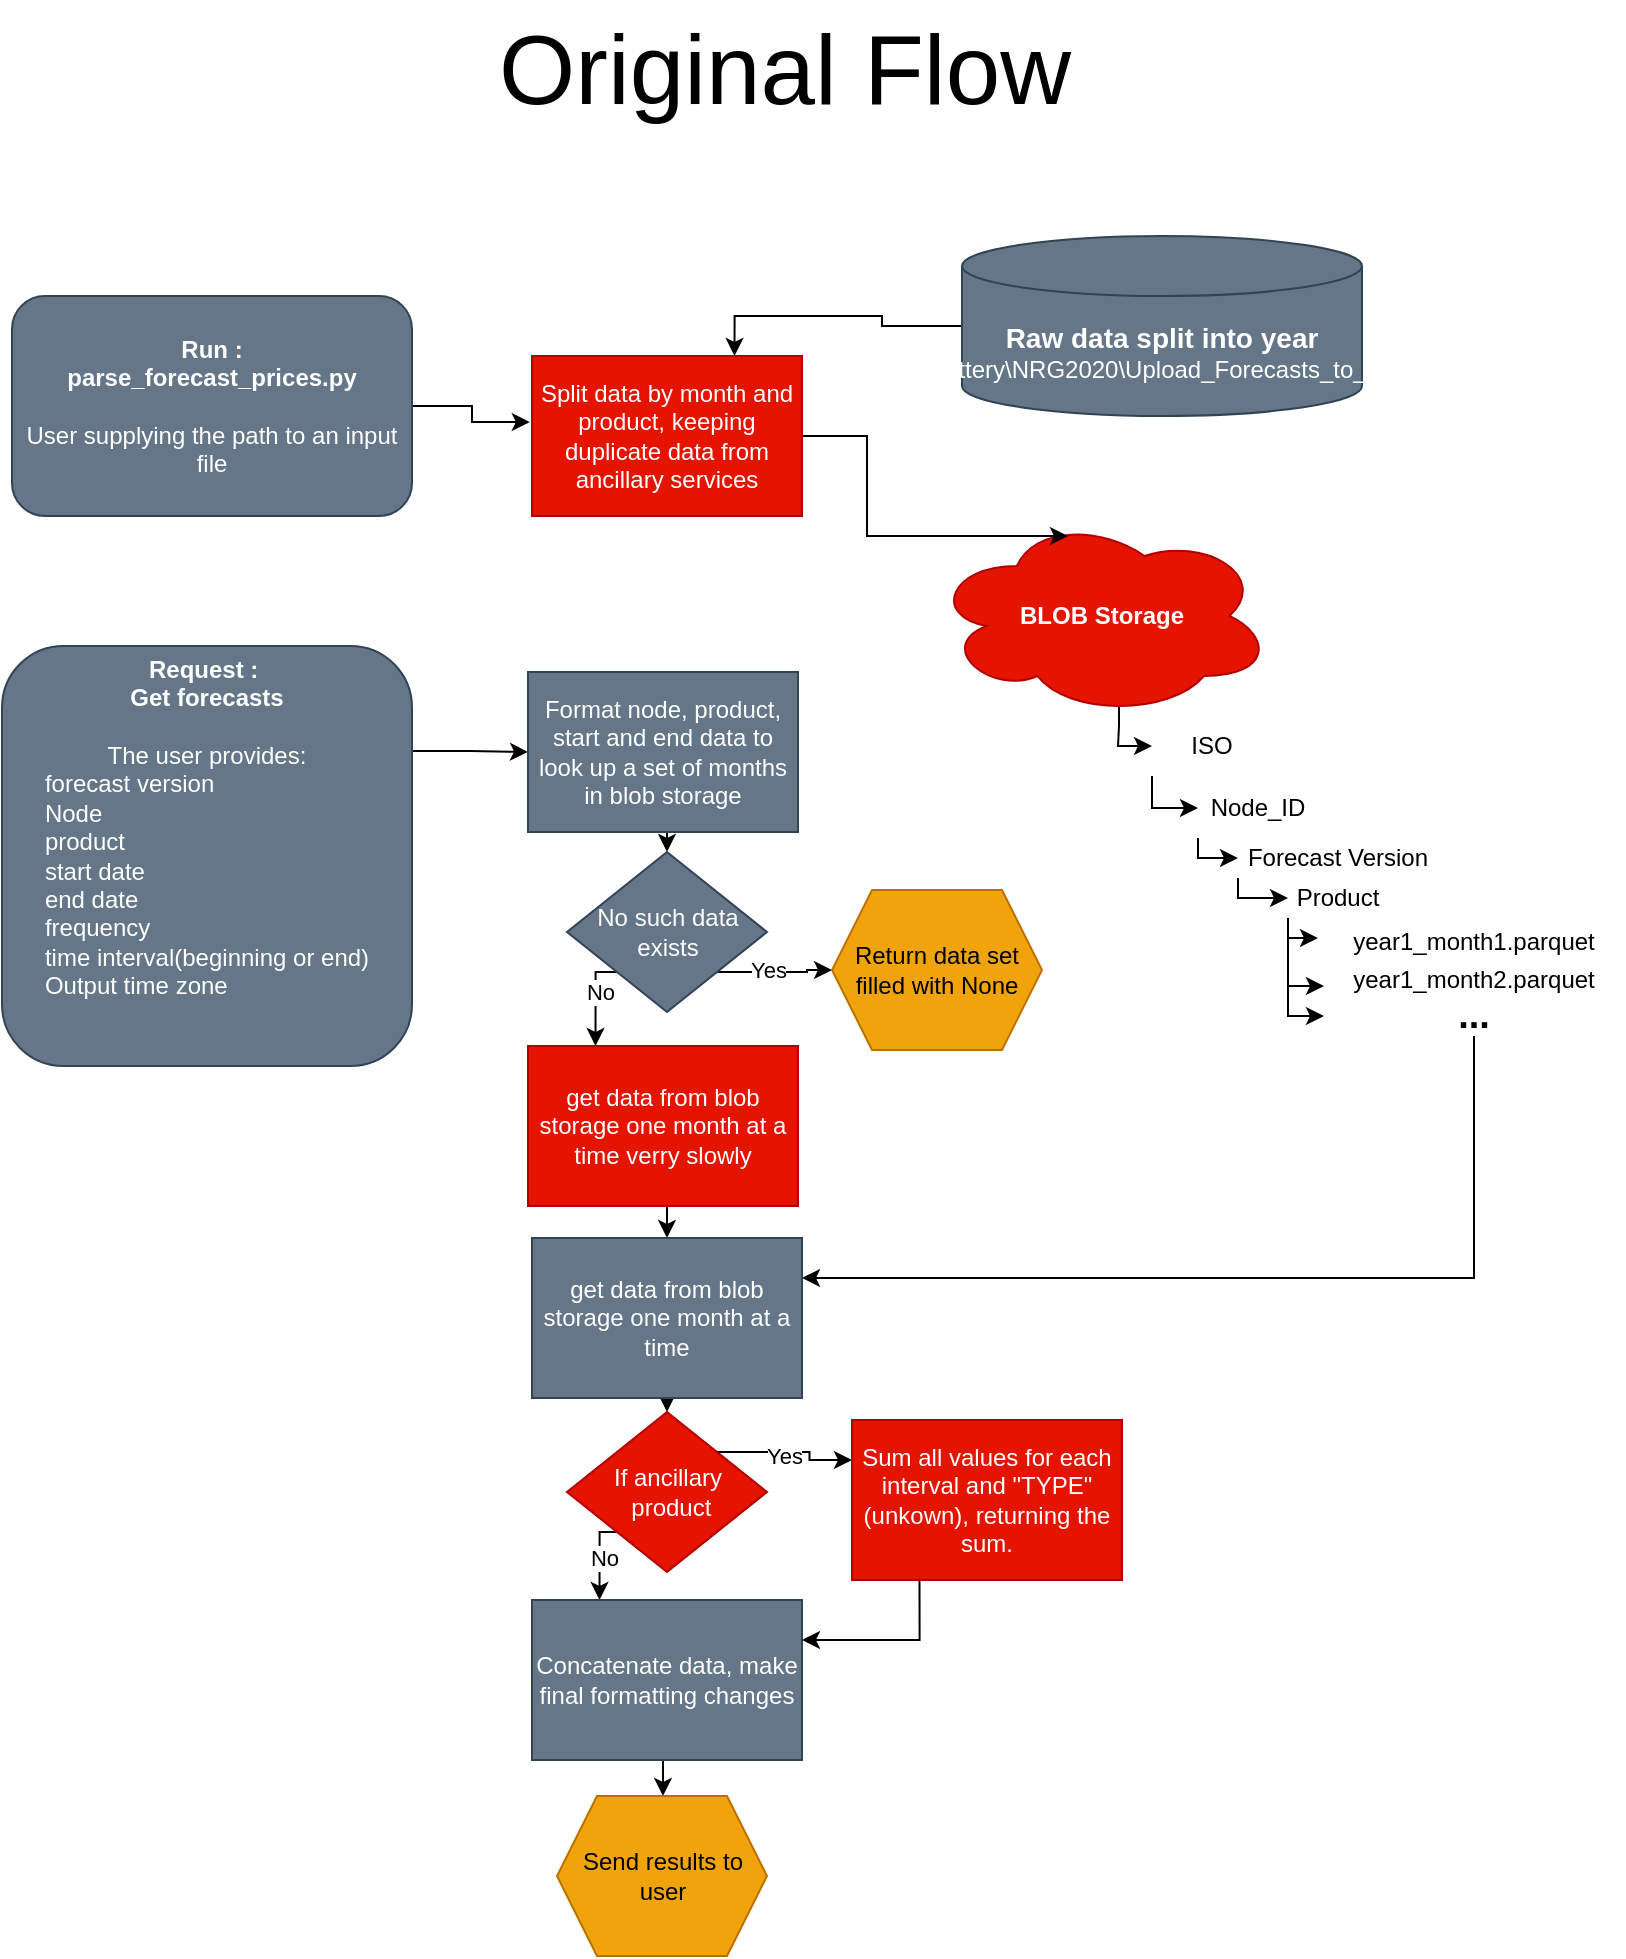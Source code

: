 <mxfile version="21.6.5" type="github" pages="2">
  <diagram name="Page-1" id="mSkrQCTb6mMFP0I92MH9">
    <mxGraphModel dx="2879" dy="1883" grid="1" gridSize="10" guides="1" tooltips="1" connect="1" arrows="1" fold="1" page="1" pageScale="1" pageWidth="850" pageHeight="1100" math="0" shadow="0">
      <root>
        <mxCell id="0" />
        <mxCell id="1" parent="0" />
        <mxCell id="eKIgT5VZvzi4z8RfS0Di-3" style="edgeStyle=orthogonalEdgeStyle;rounded=0;orthogonalLoop=1;jettySize=auto;html=1;exitX=0;exitY=0.5;exitDx=0;exitDy=0;exitPerimeter=0;entryX=0.75;entryY=0;entryDx=0;entryDy=0;" parent="1" source="k18f-LrCEGzRWncHFNrR-2" target="eKIgT5VZvzi4z8RfS0Di-1" edge="1">
          <mxGeometry relative="1" as="geometry" />
        </mxCell>
        <mxCell id="k18f-LrCEGzRWncHFNrR-2" value="&lt;font style=&quot;font-size: 14px;&quot;&gt;&lt;b&gt;Raw data split into year&lt;/b&gt;&lt;/font&gt;&lt;br&gt;\\ds01\Battery\NRG2020\Upload_Forecasts_to_Traverse" style="shape=cylinder3;whiteSpace=wrap;html=1;boundedLbl=1;backgroundOutline=1;size=15;fillColor=#647687;fontColor=#ffffff;strokeColor=#314354;" parent="1" vertex="1">
          <mxGeometry x="506" y="156" width="200" height="90" as="geometry" />
        </mxCell>
        <mxCell id="k18f-LrCEGzRWncHFNrR-7" style="edgeStyle=orthogonalEdgeStyle;rounded=0;orthogonalLoop=1;jettySize=auto;html=1;exitX=0.55;exitY=0.95;exitDx=0;exitDy=0;exitPerimeter=0;entryX=0;entryY=0.5;entryDx=0;entryDy=0;strokeColor=#000000;" parent="1" source="k18f-LrCEGzRWncHFNrR-5" target="l8RiBIYkM5xulZZ1r0uO-1" edge="1">
          <mxGeometry relative="1" as="geometry">
            <Array as="points">
              <mxPoint x="584" y="401" />
              <mxPoint x="584" y="401" />
              <mxPoint x="584" y="411" />
            </Array>
          </mxGeometry>
        </mxCell>
        <mxCell id="k18f-LrCEGzRWncHFNrR-5" value="&lt;b&gt;BLOB Storage&lt;/b&gt;" style="ellipse;shape=cloud;whiteSpace=wrap;html=1;fillColor=#e51400;fontColor=#ffffff;strokeColor=#B20000;" parent="1" vertex="1">
          <mxGeometry x="491" y="296" width="170" height="100" as="geometry" />
        </mxCell>
        <mxCell id="k18f-LrCEGzRWncHFNrR-12" style="edgeStyle=orthogonalEdgeStyle;rounded=0;orthogonalLoop=1;jettySize=auto;html=1;exitX=0;exitY=1;exitDx=0;exitDy=0;entryX=0;entryY=0.5;entryDx=0;entryDy=0;strokeColor=#000000;" parent="1" source="k18f-LrCEGzRWncHFNrR-6" target="k18f-LrCEGzRWncHFNrR-8" edge="1">
          <mxGeometry relative="1" as="geometry">
            <Array as="points">
              <mxPoint x="624" y="467" />
            </Array>
          </mxGeometry>
        </mxCell>
        <mxCell id="k18f-LrCEGzRWncHFNrR-6" value="Node_ID" style="text;html=1;strokeColor=none;fillColor=none;align=center;verticalAlign=middle;whiteSpace=wrap;rounded=0;" parent="1" vertex="1">
          <mxGeometry x="624" y="427" width="60" height="30" as="geometry" />
        </mxCell>
        <mxCell id="k18f-LrCEGzRWncHFNrR-14" style="edgeStyle=orthogonalEdgeStyle;rounded=0;orthogonalLoop=1;jettySize=auto;html=1;exitX=0;exitY=1;exitDx=0;exitDy=0;entryX=0;entryY=0.5;entryDx=0;entryDy=0;strokeColor=#000000;" parent="1" source="k18f-LrCEGzRWncHFNrR-8" target="k18f-LrCEGzRWncHFNrR-9" edge="1">
          <mxGeometry relative="1" as="geometry">
            <Array as="points">
              <mxPoint x="644" y="487" />
            </Array>
          </mxGeometry>
        </mxCell>
        <mxCell id="k18f-LrCEGzRWncHFNrR-8" value="Forecast Version" style="text;html=1;strokeColor=none;fillColor=none;align=center;verticalAlign=middle;whiteSpace=wrap;rounded=0;" parent="1" vertex="1">
          <mxGeometry x="644" y="457" width="100" height="20" as="geometry" />
        </mxCell>
        <mxCell id="k18f-LrCEGzRWncHFNrR-15" style="edgeStyle=orthogonalEdgeStyle;rounded=0;orthogonalLoop=1;jettySize=auto;html=1;exitX=0;exitY=1;exitDx=0;exitDy=0;strokeColor=#000000;" parent="1" source="k18f-LrCEGzRWncHFNrR-9" edge="1">
          <mxGeometry relative="1" as="geometry">
            <mxPoint x="684" y="507" as="targetPoint" />
            <Array as="points">
              <mxPoint x="669" y="507" />
            </Array>
          </mxGeometry>
        </mxCell>
        <mxCell id="k18f-LrCEGzRWncHFNrR-9" value="Product" style="text;html=1;strokeColor=none;fillColor=none;align=center;verticalAlign=middle;whiteSpace=wrap;rounded=0;" parent="1" vertex="1">
          <mxGeometry x="669" y="477" width="50" height="20" as="geometry" />
        </mxCell>
        <mxCell id="k18f-LrCEGzRWncHFNrR-10" value="year1_month2.parquet" style="text;html=1;strokeColor=none;fillColor=none;align=center;verticalAlign=middle;whiteSpace=wrap;rounded=0;" parent="1" vertex="1">
          <mxGeometry x="687" y="518" width="150" height="20" as="geometry" />
        </mxCell>
        <mxCell id="eKIgT5VZvzi4z8RfS0Di-5" style="edgeStyle=orthogonalEdgeStyle;rounded=0;orthogonalLoop=1;jettySize=auto;html=1;exitX=0;exitY=0.5;exitDx=0;exitDy=0;entryX=-0.008;entryY=0.413;entryDx=0;entryDy=0;entryPerimeter=0;" parent="1" source="k18f-LrCEGzRWncHFNrR-16" target="eKIgT5VZvzi4z8RfS0Di-1" edge="1">
          <mxGeometry relative="1" as="geometry" />
        </mxCell>
        <mxCell id="k18f-LrCEGzRWncHFNrR-16" value="&lt;div&gt;&lt;b&gt;Run :&lt;/b&gt;&lt;/div&gt;&lt;div&gt;&lt;b&gt;parse_forecast_prices.py&lt;/b&gt;&lt;/div&gt;&lt;div&gt;&lt;b&gt;&lt;br&gt;&lt;/b&gt;&lt;/div&gt;&lt;div&gt;User supplying the path to an input file&lt;/div&gt;" style="rounded=1;whiteSpace=wrap;html=1;direction=west;fontStyle=0;fillColor=#647687;fontColor=#ffffff;strokeColor=#314354;" parent="1" vertex="1">
          <mxGeometry x="31" y="186" width="200" height="110" as="geometry" />
        </mxCell>
        <mxCell id="k18f-LrCEGzRWncHFNrR-57" style="edgeStyle=orthogonalEdgeStyle;rounded=0;orthogonalLoop=1;jettySize=auto;html=1;exitX=1;exitY=0;exitDx=0;exitDy=0;entryX=0;entryY=0.25;entryDx=0;entryDy=0;" parent="1" source="k18f-LrCEGzRWncHFNrR-18" target="k18f-LrCEGzRWncHFNrR-39" edge="1">
          <mxGeometry relative="1" as="geometry" />
        </mxCell>
        <mxCell id="k18f-LrCEGzRWncHFNrR-58" value="Yes" style="edgeLabel;html=1;align=center;verticalAlign=middle;resizable=0;points=[];" parent="k18f-LrCEGzRWncHFNrR-57" vertex="1" connectable="0">
          <mxGeometry x="-0.632" y="2" relative="1" as="geometry">
            <mxPoint x="20" y="4" as="offset" />
          </mxGeometry>
        </mxCell>
        <mxCell id="k18f-LrCEGzRWncHFNrR-60" style="edgeStyle=orthogonalEdgeStyle;rounded=0;orthogonalLoop=1;jettySize=auto;html=1;exitX=0;exitY=1;exitDx=0;exitDy=0;entryX=0.25;entryY=0;entryDx=0;entryDy=0;" parent="1" source="k18f-LrCEGzRWncHFNrR-18" target="k18f-LrCEGzRWncHFNrR-36" edge="1">
          <mxGeometry relative="1" as="geometry" />
        </mxCell>
        <mxCell id="k18f-LrCEGzRWncHFNrR-61" value="No" style="edgeLabel;html=1;align=center;verticalAlign=middle;resizable=0;points=[];" parent="k18f-LrCEGzRWncHFNrR-60" vertex="1" connectable="0">
          <mxGeometry x="0.007" y="2" relative="1" as="geometry">
            <mxPoint as="offset" />
          </mxGeometry>
        </mxCell>
        <mxCell id="k18f-LrCEGzRWncHFNrR-18" value="&lt;div&gt;If ancillary&lt;/div&gt;&lt;div&gt;&amp;nbsp;product&lt;/div&gt;" style="rhombus;whiteSpace=wrap;html=1;fillColor=#e51400;fontColor=#ffffff;strokeColor=#B20000;" parent="1" vertex="1">
          <mxGeometry x="308.5" y="744" width="100" height="80" as="geometry" />
        </mxCell>
        <mxCell id="3vcsNQ-Gj1Tb2YR9CaYm-3" style="edgeStyle=orthogonalEdgeStyle;rounded=0;orthogonalLoop=1;jettySize=auto;html=1;exitX=1;exitY=0.25;exitDx=0;exitDy=0;entryX=0;entryY=0.5;entryDx=0;entryDy=0;" parent="1" source="k18f-LrCEGzRWncHFNrR-27" target="k18f-LrCEGzRWncHFNrR-28" edge="1">
          <mxGeometry relative="1" as="geometry" />
        </mxCell>
        <mxCell id="k18f-LrCEGzRWncHFNrR-27" value="&lt;div&gt;&lt;b&gt;Request :&amp;nbsp;&lt;/b&gt;&lt;/div&gt;&lt;div&gt;&lt;b&gt;Get forecasts&lt;br&gt;&lt;/b&gt;&lt;/div&gt;&lt;div&gt;&lt;b&gt;&lt;br&gt;&lt;/b&gt;&lt;/div&gt;&lt;div align=&quot;center&quot;&gt;The user provides:&lt;/div&gt;&lt;div align=&quot;left&quot;&gt;forecast version&lt;/div&gt;&lt;div align=&quot;left&quot;&gt;Node&lt;/div&gt;&lt;div align=&quot;left&quot;&gt;product&lt;/div&gt;&lt;div align=&quot;left&quot;&gt;start date&lt;/div&gt;&lt;div align=&quot;left&quot;&gt;end date&lt;/div&gt;&lt;div align=&quot;left&quot;&gt;frequency&lt;br&gt;&lt;/div&gt;&lt;div align=&quot;left&quot;&gt;time interval(beginning or end)&lt;/div&gt;&lt;div align=&quot;left&quot;&gt;Output time zone&lt;br&gt;&lt;/div&gt;&lt;div&gt;&lt;br&gt;&lt;br&gt;&lt;/div&gt;" style="rounded=1;whiteSpace=wrap;html=1;fillColor=#647687;fontColor=#ffffff;strokeColor=#314354;" parent="1" vertex="1">
          <mxGeometry x="26" y="361" width="205" height="210" as="geometry" />
        </mxCell>
        <mxCell id="k18f-LrCEGzRWncHFNrR-49" style="edgeStyle=orthogonalEdgeStyle;rounded=0;orthogonalLoop=1;jettySize=auto;html=1;exitX=0.5;exitY=1;exitDx=0;exitDy=0;entryX=0.5;entryY=0;entryDx=0;entryDy=0;" parent="1" source="k18f-LrCEGzRWncHFNrR-28" target="k18f-LrCEGzRWncHFNrR-37" edge="1">
          <mxGeometry relative="1" as="geometry" />
        </mxCell>
        <mxCell id="k18f-LrCEGzRWncHFNrR-28" value="&lt;div&gt;Format node, product, start and end data to look up a set of months in blob storage&lt;/div&gt;" style="rounded=0;whiteSpace=wrap;html=1;fillColor=#647687;fontColor=#ffffff;strokeColor=#314354;" parent="1" vertex="1">
          <mxGeometry x="289" y="374" width="135" height="80" as="geometry" />
        </mxCell>
        <mxCell id="k18f-LrCEGzRWncHFNrR-29" value="year1_month1.parquet" style="text;html=1;strokeColor=none;fillColor=none;align=center;verticalAlign=middle;whiteSpace=wrap;rounded=0;" parent="1" vertex="1">
          <mxGeometry x="687" y="499" width="150" height="20" as="geometry" />
        </mxCell>
        <mxCell id="3vcsNQ-Gj1Tb2YR9CaYm-2" style="edgeStyle=orthogonalEdgeStyle;rounded=0;orthogonalLoop=1;jettySize=auto;html=1;exitX=0.5;exitY=1;exitDx=0;exitDy=0;entryX=1;entryY=0.25;entryDx=0;entryDy=0;" parent="1" source="k18f-LrCEGzRWncHFNrR-30" target="k18f-LrCEGzRWncHFNrR-34" edge="1">
          <mxGeometry relative="1" as="geometry" />
        </mxCell>
        <mxCell id="k18f-LrCEGzRWncHFNrR-30" value="&lt;p style=&quot;line-height: 140%; font-size: 13px;&quot;&gt;&lt;font size=&quot;1&quot;&gt;&lt;b style=&quot;font-size: 19px;&quot;&gt;...&lt;/b&gt;&lt;/font&gt;&lt;/p&gt;" style="text;html=1;strokeColor=none;fillColor=none;align=center;verticalAlign=middle;whiteSpace=wrap;rounded=0;" parent="1" vertex="1">
          <mxGeometry x="687" y="538" width="150" height="18" as="geometry" />
        </mxCell>
        <mxCell id="k18f-LrCEGzRWncHFNrR-31" style="edgeStyle=orthogonalEdgeStyle;rounded=0;orthogonalLoop=1;jettySize=auto;html=1;exitX=0;exitY=1;exitDx=0;exitDy=0;strokeColor=#000000;" parent="1" target="k18f-LrCEGzRWncHFNrR-10" edge="1">
          <mxGeometry relative="1" as="geometry">
            <mxPoint x="687" y="535" as="targetPoint" />
            <mxPoint x="669" y="497" as="sourcePoint" />
            <Array as="points">
              <mxPoint x="669" y="531" />
            </Array>
          </mxGeometry>
        </mxCell>
        <mxCell id="k18f-LrCEGzRWncHFNrR-52" style="edgeStyle=orthogonalEdgeStyle;rounded=0;orthogonalLoop=1;jettySize=auto;html=1;exitX=0.5;exitY=1;exitDx=0;exitDy=0;entryX=0.5;entryY=0;entryDx=0;entryDy=0;" parent="1" source="k18f-LrCEGzRWncHFNrR-33" target="k18f-LrCEGzRWncHFNrR-34" edge="1">
          <mxGeometry relative="1" as="geometry" />
        </mxCell>
        <mxCell id="k18f-LrCEGzRWncHFNrR-33" value="get data from blob storage one month at a time verry slowly" style="rounded=0;whiteSpace=wrap;html=1;fillColor=#e51400;strokeColor=#B20000;fontColor=#ffffff;" parent="1" vertex="1">
          <mxGeometry x="289" y="561" width="135" height="80" as="geometry" />
        </mxCell>
        <mxCell id="k18f-LrCEGzRWncHFNrR-53" style="edgeStyle=orthogonalEdgeStyle;rounded=0;orthogonalLoop=1;jettySize=auto;html=1;exitX=0.5;exitY=1;exitDx=0;exitDy=0;entryX=0.5;entryY=0;entryDx=0;entryDy=0;" parent="1" source="k18f-LrCEGzRWncHFNrR-34" target="k18f-LrCEGzRWncHFNrR-18" edge="1">
          <mxGeometry relative="1" as="geometry" />
        </mxCell>
        <mxCell id="k18f-LrCEGzRWncHFNrR-34" value="get data from blob storage one month at a time" style="rounded=0;whiteSpace=wrap;html=1;fillColor=#647687;fontColor=#ffffff;strokeColor=#314354;" parent="1" vertex="1">
          <mxGeometry x="291" y="657" width="135" height="80" as="geometry" />
        </mxCell>
        <mxCell id="k18f-LrCEGzRWncHFNrR-54" style="edgeStyle=orthogonalEdgeStyle;rounded=0;orthogonalLoop=1;jettySize=auto;html=1;exitX=0.5;exitY=1;exitDx=0;exitDy=0;entryX=0.5;entryY=0;entryDx=0;entryDy=0;" parent="1" source="k18f-LrCEGzRWncHFNrR-36" edge="1">
          <mxGeometry relative="1" as="geometry">
            <mxPoint x="356.5" y="936" as="targetPoint" />
          </mxGeometry>
        </mxCell>
        <mxCell id="k18f-LrCEGzRWncHFNrR-36" value="Concatenate data, make final formatting changes " style="rounded=0;whiteSpace=wrap;html=1;fillColor=#647687;fontColor=#ffffff;strokeColor=#314354;" parent="1" vertex="1">
          <mxGeometry x="291" y="838" width="135" height="80" as="geometry" />
        </mxCell>
        <mxCell id="k18f-LrCEGzRWncHFNrR-62" style="edgeStyle=orthogonalEdgeStyle;rounded=0;orthogonalLoop=1;jettySize=auto;html=1;exitX=0;exitY=1;exitDx=0;exitDy=0;entryX=0.25;entryY=0;entryDx=0;entryDy=0;" parent="1" source="k18f-LrCEGzRWncHFNrR-37" target="k18f-LrCEGzRWncHFNrR-33" edge="1">
          <mxGeometry relative="1" as="geometry" />
        </mxCell>
        <mxCell id="k18f-LrCEGzRWncHFNrR-63" value="No" style="edgeLabel;html=1;align=center;verticalAlign=middle;resizable=0;points=[];" parent="k18f-LrCEGzRWncHFNrR-62" vertex="1" connectable="0">
          <mxGeometry x="-0.132" y="2" relative="1" as="geometry">
            <mxPoint as="offset" />
          </mxGeometry>
        </mxCell>
        <mxCell id="k18f-LrCEGzRWncHFNrR-64" style="edgeStyle=orthogonalEdgeStyle;rounded=0;orthogonalLoop=1;jettySize=auto;html=1;exitX=1;exitY=1;exitDx=0;exitDy=0;entryX=0;entryY=0.5;entryDx=0;entryDy=0;" parent="1" source="k18f-LrCEGzRWncHFNrR-37" target="k18f-LrCEGzRWncHFNrR-67" edge="1">
          <mxGeometry relative="1" as="geometry">
            <mxPoint x="451.0" y="523" as="targetPoint" />
          </mxGeometry>
        </mxCell>
        <mxCell id="k18f-LrCEGzRWncHFNrR-65" value="Yes" style="edgeLabel;html=1;align=center;verticalAlign=middle;resizable=0;points=[];" parent="k18f-LrCEGzRWncHFNrR-64" vertex="1" connectable="0">
          <mxGeometry x="-0.144" y="1" relative="1" as="geometry">
            <mxPoint as="offset" />
          </mxGeometry>
        </mxCell>
        <mxCell id="k18f-LrCEGzRWncHFNrR-37" value="&lt;div&gt;No such data&lt;/div&gt;&lt;div&gt;exists&lt;br&gt;&lt;/div&gt;" style="rhombus;whiteSpace=wrap;html=1;fillColor=#647687;fontColor=#ffffff;strokeColor=#314354;" parent="1" vertex="1">
          <mxGeometry x="308.5" y="464" width="100" height="80" as="geometry" />
        </mxCell>
        <mxCell id="k18f-LrCEGzRWncHFNrR-55" style="edgeStyle=orthogonalEdgeStyle;rounded=0;orthogonalLoop=1;jettySize=auto;html=1;exitX=0.25;exitY=1;exitDx=0;exitDy=0;entryX=1;entryY=0.25;entryDx=0;entryDy=0;" parent="1" source="k18f-LrCEGzRWncHFNrR-39" target="k18f-LrCEGzRWncHFNrR-36" edge="1">
          <mxGeometry relative="1" as="geometry" />
        </mxCell>
        <mxCell id="k18f-LrCEGzRWncHFNrR-39" value="Sum all values for each interval and &quot;TYPE&quot;(unkown), returning the sum." style="rounded=0;whiteSpace=wrap;html=1;fillColor=#e51400;strokeColor=#B20000;fontColor=#ffffff;" parent="1" vertex="1">
          <mxGeometry x="451" y="748" width="135" height="80" as="geometry" />
        </mxCell>
        <mxCell id="k18f-LrCEGzRWncHFNrR-67" value="Return data set filled with None" style="shape=hexagon;perimeter=hexagonPerimeter2;whiteSpace=wrap;html=1;fixedSize=1;fillColor=#f0a30a;fontColor=#000000;strokeColor=#BD7000;" parent="1" vertex="1">
          <mxGeometry x="441" y="483" width="105" height="80" as="geometry" />
        </mxCell>
        <mxCell id="k18f-LrCEGzRWncHFNrR-68" value="Send results to user" style="shape=hexagon;perimeter=hexagonPerimeter2;whiteSpace=wrap;html=1;fixedSize=1;fillColor=#f0a30a;fontColor=#000000;strokeColor=#BD7000;" parent="1" vertex="1">
          <mxGeometry x="303.5" y="936" width="105" height="80" as="geometry" />
        </mxCell>
        <mxCell id="3vcsNQ-Gj1Tb2YR9CaYm-1" style="edgeStyle=orthogonalEdgeStyle;rounded=0;orthogonalLoop=1;jettySize=auto;html=1;exitX=0;exitY=1;exitDx=0;exitDy=0;entryX=0;entryY=0.5;entryDx=0;entryDy=0;" parent="1" source="l8RiBIYkM5xulZZ1r0uO-1" target="k18f-LrCEGzRWncHFNrR-6" edge="1">
          <mxGeometry relative="1" as="geometry">
            <Array as="points">
              <mxPoint x="601" y="442" />
            </Array>
          </mxGeometry>
        </mxCell>
        <mxCell id="l8RiBIYkM5xulZZ1r0uO-1" value="ISO" style="text;html=1;strokeColor=none;fillColor=none;align=center;verticalAlign=middle;whiteSpace=wrap;rounded=0;" parent="1" vertex="1">
          <mxGeometry x="601" y="396" width="60" height="30" as="geometry" />
        </mxCell>
        <mxCell id="l8RiBIYkM5xulZZ1r0uO-3" style="edgeStyle=orthogonalEdgeStyle;rounded=0;orthogonalLoop=1;jettySize=auto;html=1;exitX=0;exitY=1;exitDx=0;exitDy=0;strokeColor=#000000;" parent="1" edge="1">
          <mxGeometry relative="1" as="geometry">
            <mxPoint x="687" y="546" as="targetPoint" />
            <mxPoint x="669" y="512" as="sourcePoint" />
            <Array as="points">
              <mxPoint x="669" y="546" />
            </Array>
          </mxGeometry>
        </mxCell>
        <mxCell id="3vcsNQ-Gj1Tb2YR9CaYm-4" value="&lt;font style=&quot;font-size: 49px;&quot;&gt;Original Flow&lt;/font&gt;" style="text;html=1;align=center;verticalAlign=middle;resizable=0;points=[];autosize=1;strokeColor=none;fillColor=none;" parent="1" vertex="1">
          <mxGeometry x="262" y="38" width="310" height="70" as="geometry" />
        </mxCell>
        <mxCell id="eKIgT5VZvzi4z8RfS0Di-4" style="edgeStyle=orthogonalEdgeStyle;rounded=0;orthogonalLoop=1;jettySize=auto;html=1;exitX=1;exitY=0.5;exitDx=0;exitDy=0;entryX=0.4;entryY=0.1;entryDx=0;entryDy=0;entryPerimeter=0;" parent="1" source="eKIgT5VZvzi4z8RfS0Di-1" target="k18f-LrCEGzRWncHFNrR-5" edge="1">
          <mxGeometry relative="1" as="geometry" />
        </mxCell>
        <mxCell id="eKIgT5VZvzi4z8RfS0Di-1" value="&lt;div&gt;Split data by month and product, keeping duplicate data from ancillary services&lt;br&gt;&lt;/div&gt;" style="rounded=0;whiteSpace=wrap;html=1;fillColor=#e51400;fontColor=#ffffff;strokeColor=#B20000;" parent="1" vertex="1">
          <mxGeometry x="291" y="216" width="135" height="80" as="geometry" />
        </mxCell>
      </root>
    </mxGraphModel>
  </diagram>
  <diagram id="OKomPFiii6wmlkeBRDaD" name="Page-2">
    <mxGraphModel dx="1371" dy="897" grid="1" gridSize="10" guides="1" tooltips="1" connect="1" arrows="1" fold="1" page="1" pageScale="1" pageWidth="850" pageHeight="1100" math="0" shadow="0">
      <root>
        <mxCell id="0" />
        <mxCell id="1" parent="0" />
        <mxCell id="i5Thiiae1taM7hZ5wgpb-3" style="edgeStyle=orthogonalEdgeStyle;rounded=0;orthogonalLoop=1;jettySize=auto;html=1;exitX=0;exitY=0.5;exitDx=0;exitDy=0;exitPerimeter=0;entryX=0.5;entryY=0;entryDx=0;entryDy=0;" parent="1" source="OmqTf4yZccabmakL5SBu-3" target="i5Thiiae1taM7hZ5wgpb-1" edge="1">
          <mxGeometry relative="1" as="geometry" />
        </mxCell>
        <mxCell id="OmqTf4yZccabmakL5SBu-3" value="&lt;font style=&quot;font-size: 14px;&quot;&gt;&lt;b&gt;Raw data split into year&lt;/b&gt;&lt;/font&gt;&lt;br&gt;\\ds01\Battery\NRG2020\Upload_Forecasts_to_Traverse" style="shape=cylinder3;whiteSpace=wrap;html=1;boundedLbl=1;backgroundOutline=1;size=15;fillColor=#647687;fontColor=#ffffff;strokeColor=#314354;" parent="1" vertex="1">
          <mxGeometry x="515" y="190" width="200" height="90" as="geometry" />
        </mxCell>
        <mxCell id="OmqTf4yZccabmakL5SBu-5" value="&lt;b&gt;BLOB Storage&lt;/b&gt;" style="ellipse;shape=cloud;whiteSpace=wrap;html=1;fillColor=#6d8764;fontColor=#ffffff;strokeColor=#3A5431;" parent="1" vertex="1">
          <mxGeometry x="556" y="507" width="170" height="100" as="geometry" />
        </mxCell>
        <mxCell id="OmqTf4yZccabmakL5SBu-7" value="Energy" style="text;html=1;strokeColor=none;fillColor=none;align=center;verticalAlign=middle;whiteSpace=wrap;rounded=0;" parent="1" vertex="1">
          <mxGeometry x="676" y="625" width="60" height="20" as="geometry" />
        </mxCell>
        <mxCell id="OmqTf4yZccabmakL5SBu-9" value="Forecast Version" style="text;html=1;strokeColor=none;fillColor=none;align=center;verticalAlign=middle;whiteSpace=wrap;rounded=0;" parent="1" vertex="1">
          <mxGeometry x="699" y="642" width="100" height="20" as="geometry" />
        </mxCell>
        <mxCell id="i5Thiiae1taM7hZ5wgpb-2" style="edgeStyle=orthogonalEdgeStyle;rounded=0;orthogonalLoop=1;jettySize=auto;html=1;exitX=0;exitY=0.5;exitDx=0;exitDy=0;entryX=0.026;entryY=0.606;entryDx=0;entryDy=0;entryPerimeter=0;" parent="1" source="OmqTf4yZccabmakL5SBu-15" target="i5Thiiae1taM7hZ5wgpb-1" edge="1">
          <mxGeometry relative="1" as="geometry" />
        </mxCell>
        <mxCell id="OmqTf4yZccabmakL5SBu-15" value="&lt;div&gt;&lt;b&gt;Run :&lt;/b&gt;&lt;/div&gt;&lt;div&gt;&lt;b&gt;parse_forecast_prices.py&lt;/b&gt;&lt;/div&gt;&lt;div&gt;&lt;b&gt;&lt;br&gt;&lt;/b&gt;&lt;/div&gt;&lt;div&gt;User supplying the path to an input file&lt;br&gt;&lt;/div&gt;" style="rounded=1;whiteSpace=wrap;html=1;direction=west;fontStyle=0;fillColor=#647687;fontColor=#ffffff;strokeColor=#314354;" parent="1" vertex="1">
          <mxGeometry x="27" y="250" width="200" height="110" as="geometry" />
        </mxCell>
        <mxCell id="i5Thiiae1taM7hZ5wgpb-5" style="edgeStyle=orthogonalEdgeStyle;rounded=0;orthogonalLoop=1;jettySize=auto;html=1;exitX=1;exitY=0;exitDx=0;exitDy=0;" parent="1" source="OmqTf4yZccabmakL5SBu-20" edge="1">
          <mxGeometry relative="1" as="geometry">
            <mxPoint x="654" y="500" as="targetPoint" />
          </mxGeometry>
        </mxCell>
        <mxCell id="i5Thiiae1taM7hZ5wgpb-6" value="No" style="edgeLabel;html=1;align=center;verticalAlign=middle;resizable=0;points=[];" parent="i5Thiiae1taM7hZ5wgpb-5" vertex="1" connectable="0">
          <mxGeometry x="-0.394" y="2" relative="1" as="geometry">
            <mxPoint as="offset" />
          </mxGeometry>
        </mxCell>
        <mxCell id="i5Thiiae1taM7hZ5wgpb-9" style="edgeStyle=orthogonalEdgeStyle;rounded=0;orthogonalLoop=1;jettySize=auto;html=1;exitX=1;exitY=0.5;exitDx=0;exitDy=0;entryX=0.529;entryY=0.016;entryDx=0;entryDy=0;entryPerimeter=0;" parent="1" source="OmqTf4yZccabmakL5SBu-20" target="OmqTf4yZccabmakL5SBu-41" edge="1">
          <mxGeometry relative="1" as="geometry" />
        </mxCell>
        <mxCell id="i5Thiiae1taM7hZ5wgpb-10" value="Yes" style="edgeLabel;html=1;align=center;verticalAlign=middle;resizable=0;points=[];" parent="i5Thiiae1taM7hZ5wgpb-9" vertex="1" connectable="0">
          <mxGeometry x="-0.434" y="-1" relative="1" as="geometry">
            <mxPoint as="offset" />
          </mxGeometry>
        </mxCell>
        <mxCell id="OmqTf4yZccabmakL5SBu-20" value="&lt;div&gt;If ancillary&lt;/div&gt;&lt;div&gt;&amp;nbsp;product&lt;/div&gt;" style="rhombus;whiteSpace=wrap;html=1;fillColor=#6d8764;fontColor=#ffffff;strokeColor=#3A5431;" parent="1" vertex="1">
          <mxGeometry x="292.5" y="345" width="100" height="80" as="geometry" />
        </mxCell>
        <mxCell id="OmqTf4yZccabmakL5SBu-21" style="edgeStyle=orthogonalEdgeStyle;rounded=0;orthogonalLoop=1;jettySize=auto;html=1;exitX=1;exitY=0.25;exitDx=0;exitDy=0;entryX=0;entryY=0.5;entryDx=0;entryDy=0;" parent="1" source="OmqTf4yZccabmakL5SBu-22" target="OmqTf4yZccabmakL5SBu-24" edge="1">
          <mxGeometry relative="1" as="geometry" />
        </mxCell>
        <mxCell id="OmqTf4yZccabmakL5SBu-22" value="&lt;div&gt;&lt;b&gt;Request :&amp;nbsp;&lt;/b&gt;&lt;/div&gt;&lt;div&gt;&lt;b&gt;Get forecasts&lt;br&gt;&lt;/b&gt;&lt;/div&gt;&lt;div&gt;&lt;b&gt;&lt;br&gt;&lt;/b&gt;&lt;/div&gt;&lt;div align=&quot;center&quot;&gt;The user provides:&lt;/div&gt;&lt;div align=&quot;left&quot;&gt;forecast version&lt;/div&gt;&lt;div align=&quot;left&quot;&gt;Node&lt;/div&gt;&lt;div align=&quot;left&quot;&gt;product&lt;/div&gt;&lt;div align=&quot;left&quot;&gt;start date&lt;/div&gt;&lt;div align=&quot;left&quot;&gt;end date&lt;/div&gt;&lt;div align=&quot;left&quot;&gt;frequency&lt;br&gt;&lt;/div&gt;&lt;div align=&quot;left&quot;&gt;time interval(beginning or end)&lt;/div&gt;&lt;div align=&quot;left&quot;&gt;Output time zone&lt;br&gt;&lt;/div&gt;&lt;div&gt;&lt;br&gt;&lt;br&gt;&lt;/div&gt;" style="rounded=1;whiteSpace=wrap;html=1;fillColor=#647687;fontColor=#ffffff;strokeColor=#314354;" parent="1" vertex="1">
          <mxGeometry x="22" y="491" width="205" height="210" as="geometry" />
        </mxCell>
        <mxCell id="OmqTf4yZccabmakL5SBu-23" style="edgeStyle=orthogonalEdgeStyle;rounded=0;orthogonalLoop=1;jettySize=auto;html=1;exitX=0.5;exitY=1;exitDx=0;exitDy=0;entryX=0.5;entryY=0;entryDx=0;entryDy=0;" parent="1" source="OmqTf4yZccabmakL5SBu-24" target="OmqTf4yZccabmakL5SBu-39" edge="1">
          <mxGeometry relative="1" as="geometry" />
        </mxCell>
        <mxCell id="OmqTf4yZccabmakL5SBu-24" value="&lt;div&gt;Format node, product, start and end data to look up a set of months in blob storage&lt;/div&gt;" style="rounded=0;whiteSpace=wrap;html=1;fillColor=#647687;fontColor=#ffffff;strokeColor=#314354;" parent="1" vertex="1">
          <mxGeometry x="343" y="531" width="135" height="80" as="geometry" />
        </mxCell>
        <mxCell id="1jkgKt3NmB8fjQnDJxqA-19" style="edgeStyle=orthogonalEdgeStyle;rounded=0;orthogonalLoop=1;jettySize=auto;html=1;exitX=0.5;exitY=1;exitDx=0;exitDy=0;entryX=1;entryY=0.25;entryDx=0;entryDy=0;" parent="1" source="1jkgKt3NmB8fjQnDJxqA-3" target="OmqTf4yZccabmakL5SBu-30" edge="1">
          <mxGeometry relative="1" as="geometry">
            <mxPoint x="775.95" y="738.5" as="sourcePoint" />
            <Array as="points">
              <mxPoint x="732" y="690" />
              <mxPoint x="650" y="690" />
              <mxPoint x="650" y="738" />
            </Array>
          </mxGeometry>
        </mxCell>
        <mxCell id="OmqTf4yZccabmakL5SBu-29" style="edgeStyle=orthogonalEdgeStyle;rounded=0;orthogonalLoop=1;jettySize=auto;html=1;exitX=0.5;exitY=1;exitDx=0;exitDy=0;entryX=0.5;entryY=0;entryDx=0;entryDy=0;" parent="1" source="OmqTf4yZccabmakL5SBu-30" edge="1">
          <mxGeometry relative="1" as="geometry">
            <mxPoint x="412.5" y="814" as="targetPoint" />
          </mxGeometry>
        </mxCell>
        <mxCell id="1jkgKt3NmB8fjQnDJxqA-20" style="edgeStyle=orthogonalEdgeStyle;rounded=0;orthogonalLoop=1;jettySize=auto;html=1;exitX=1;exitY=0.5;exitDx=0;exitDy=0;entryX=0;entryY=0;entryDx=0;entryDy=0;" parent="1" source="OmqTf4yZccabmakL5SBu-30" target="1jkgKt3NmB8fjQnDJxqA-17" edge="1">
          <mxGeometry relative="1" as="geometry" />
        </mxCell>
        <mxCell id="OmqTf4yZccabmakL5SBu-30" value="get data from blob storage 5 years at a time. Fast!" style="rounded=0;whiteSpace=wrap;html=1;fillColor=#6d8764;strokeColor=#3A5431;fontColor=#ffffff;" parent="1" vertex="1">
          <mxGeometry x="343" y="718" width="135" height="80" as="geometry" />
        </mxCell>
        <mxCell id="OmqTf4yZccabmakL5SBu-33" style="edgeStyle=orthogonalEdgeStyle;rounded=0;orthogonalLoop=1;jettySize=auto;html=1;exitX=0.5;exitY=1;exitDx=0;exitDy=0;entryX=0.5;entryY=0;entryDx=0;entryDy=0;" parent="1" source="OmqTf4yZccabmakL5SBu-34" edge="1">
          <mxGeometry relative="1" as="geometry">
            <mxPoint x="410.5" y="915" as="targetPoint" />
          </mxGeometry>
        </mxCell>
        <mxCell id="OmqTf4yZccabmakL5SBu-34" value="Concatenate data, make final formatting changes " style="rounded=0;whiteSpace=wrap;html=1;fillColor=#647687;fontColor=#ffffff;strokeColor=#314354;" parent="1" vertex="1">
          <mxGeometry x="345" y="817" width="135" height="80" as="geometry" />
        </mxCell>
        <mxCell id="OmqTf4yZccabmakL5SBu-35" style="edgeStyle=orthogonalEdgeStyle;rounded=0;orthogonalLoop=1;jettySize=auto;html=1;exitX=0;exitY=1;exitDx=0;exitDy=0;entryX=0.25;entryY=0;entryDx=0;entryDy=0;" parent="1" source="OmqTf4yZccabmakL5SBu-39" target="OmqTf4yZccabmakL5SBu-30" edge="1">
          <mxGeometry relative="1" as="geometry" />
        </mxCell>
        <mxCell id="OmqTf4yZccabmakL5SBu-36" value="No" style="edgeLabel;html=1;align=center;verticalAlign=middle;resizable=0;points=[];" parent="OmqTf4yZccabmakL5SBu-35" vertex="1" connectable="0">
          <mxGeometry x="-0.132" y="2" relative="1" as="geometry">
            <mxPoint as="offset" />
          </mxGeometry>
        </mxCell>
        <mxCell id="OmqTf4yZccabmakL5SBu-37" style="edgeStyle=orthogonalEdgeStyle;rounded=0;orthogonalLoop=1;jettySize=auto;html=1;exitX=1;exitY=1;exitDx=0;exitDy=0;entryX=0;entryY=0.5;entryDx=0;entryDy=0;" parent="1" source="OmqTf4yZccabmakL5SBu-39" target="OmqTf4yZccabmakL5SBu-42" edge="1">
          <mxGeometry relative="1" as="geometry">
            <mxPoint x="505.0" y="680" as="targetPoint" />
          </mxGeometry>
        </mxCell>
        <mxCell id="OmqTf4yZccabmakL5SBu-38" value="Yes" style="edgeLabel;html=1;align=center;verticalAlign=middle;resizable=0;points=[];" parent="OmqTf4yZccabmakL5SBu-37" vertex="1" connectable="0">
          <mxGeometry x="-0.144" y="1" relative="1" as="geometry">
            <mxPoint as="offset" />
          </mxGeometry>
        </mxCell>
        <mxCell id="OmqTf4yZccabmakL5SBu-39" value="&lt;div&gt;No such data&lt;/div&gt;&lt;div&gt;exists&lt;br&gt;&lt;/div&gt;" style="rhombus;whiteSpace=wrap;html=1;fillColor=#647687;fontColor=#ffffff;strokeColor=#314354;" parent="1" vertex="1">
          <mxGeometry x="362.5" y="621" width="100" height="80" as="geometry" />
        </mxCell>
        <mxCell id="i5Thiiae1taM7hZ5wgpb-7" style="edgeStyle=orthogonalEdgeStyle;rounded=0;orthogonalLoop=1;jettySize=auto;html=1;exitX=1;exitY=0.5;exitDx=0;exitDy=0;" parent="1" source="OmqTf4yZccabmakL5SBu-41" target="OmqTf4yZccabmakL5SBu-5" edge="1">
          <mxGeometry relative="1" as="geometry" />
        </mxCell>
        <mxCell id="OmqTf4yZccabmakL5SBu-41" value="Sum all values for each interval and &quot;TYPE&quot;(unknown), storing the sum." style="rounded=0;whiteSpace=wrap;html=1;fillColor=#6d8764;strokeColor=#3A5431;fontColor=#ffffff;" parent="1" vertex="1">
          <mxGeometry x="358" y="425" width="132" height="80" as="geometry" />
        </mxCell>
        <mxCell id="OmqTf4yZccabmakL5SBu-42" value="Return Error" style="shape=hexagon;perimeter=hexagonPerimeter2;whiteSpace=wrap;html=1;fixedSize=1;fillColor=#6d8764;fontColor=#ffffff;strokeColor=#3A5431;" parent="1" vertex="1">
          <mxGeometry x="495" y="640" width="105" height="80" as="geometry" />
        </mxCell>
        <mxCell id="OmqTf4yZccabmakL5SBu-43" value="Send results to user" style="shape=hexagon;perimeter=hexagonPerimeter2;whiteSpace=wrap;html=1;fixedSize=1;fillColor=#f0a30a;fontColor=#000000;strokeColor=#BD7000;" parent="1" vertex="1">
          <mxGeometry x="357.5" y="915" width="105" height="80" as="geometry" />
        </mxCell>
        <mxCell id="OmqTf4yZccabmakL5SBu-45" value="ISO" style="text;html=1;strokeColor=none;fillColor=none;align=center;verticalAlign=middle;whiteSpace=wrap;rounded=0;" parent="1" vertex="1">
          <mxGeometry x="659" y="607" width="30" height="20" as="geometry" />
        </mxCell>
        <mxCell id="OmqTf4yZccabmakL5SBu-47" value="&lt;font style=&quot;font-size: 49px;&quot;&gt;Proposition Flow&lt;/font&gt;" style="text;html=1;align=center;verticalAlign=middle;resizable=0;points=[];autosize=1;strokeColor=none;fillColor=none;" parent="1" vertex="1">
          <mxGeometry x="222" y="38" width="390" height="70" as="geometry" />
        </mxCell>
        <mxCell id="i5Thiiae1taM7hZ5wgpb-4" style="edgeStyle=orthogonalEdgeStyle;rounded=0;orthogonalLoop=1;jettySize=auto;html=1;exitX=0.5;exitY=1;exitDx=0;exitDy=0;" parent="1" source="i5Thiiae1taM7hZ5wgpb-1" target="OmqTf4yZccabmakL5SBu-20" edge="1">
          <mxGeometry relative="1" as="geometry" />
        </mxCell>
        <mxCell id="i5Thiiae1taM7hZ5wgpb-1" value="&lt;div&gt;Combine data into 5-year intervals, split by product.&lt;/div&gt;" style="rounded=0;whiteSpace=wrap;html=1;fillColor=#6d8764;fontColor=#ffffff;strokeColor=#3A5431;" parent="1" vertex="1">
          <mxGeometry x="275" y="250" width="135" height="80" as="geometry" />
        </mxCell>
        <mxCell id="i5Thiiae1taM7hZ5wgpb-18" style="edgeStyle=orthogonalEdgeStyle;rounded=0;orthogonalLoop=1;jettySize=auto;html=1;entryX=-0.003;entryY=0.557;entryDx=0;entryDy=0;strokeColor=#000000;entryPerimeter=0;" parent="1" target="OmqTf4yZccabmakL5SBu-9" edge="1">
          <mxGeometry relative="1" as="geometry">
            <Array as="points">
              <mxPoint x="686" y="653" />
            </Array>
            <mxPoint x="686" y="643" as="sourcePoint" />
            <mxPoint x="706" y="653" as="targetPoint" />
          </mxGeometry>
        </mxCell>
        <mxCell id="i5Thiiae1taM7hZ5wgpb-20" style="edgeStyle=orthogonalEdgeStyle;rounded=0;orthogonalLoop=1;jettySize=auto;html=1;entryX=-0.003;entryY=0.557;entryDx=0;entryDy=0;strokeColor=#000000;entryPerimeter=0;" parent="1" edge="1">
          <mxGeometry relative="1" as="geometry">
            <Array as="points">
              <mxPoint x="667" y="636" />
            </Array>
            <mxPoint x="667" y="626" as="sourcePoint" />
            <mxPoint x="680" y="636" as="targetPoint" />
          </mxGeometry>
        </mxCell>
        <mxCell id="1jkgKt3NmB8fjQnDJxqA-1" value="&lt;div&gt;Ancilary&lt;/div&gt;" style="text;html=1;strokeColor=none;fillColor=none;align=center;verticalAlign=middle;whiteSpace=wrap;rounded=0;" parent="1" vertex="1">
          <mxGeometry x="682" y="690" width="60" height="20" as="geometry" />
        </mxCell>
        <mxCell id="1jkgKt3NmB8fjQnDJxqA-3" value="Node.parquet" style="text;html=1;strokeColor=none;fillColor=none;align=center;verticalAlign=middle;whiteSpace=wrap;rounded=0;" parent="1" vertex="1">
          <mxGeometry x="682" y="661" width="100" height="20" as="geometry" />
        </mxCell>
        <mxCell id="1jkgKt3NmB8fjQnDJxqA-4" style="edgeStyle=orthogonalEdgeStyle;rounded=0;orthogonalLoop=1;jettySize=auto;html=1;entryX=-0.003;entryY=0.557;entryDx=0;entryDy=0;strokeColor=#000000;entryPerimeter=0;" parent="1" edge="1">
          <mxGeometry relative="1" as="geometry">
            <Array as="points">
              <mxPoint x="702" y="672" />
            </Array>
            <mxPoint x="702" y="662" as="sourcePoint" />
            <mxPoint x="715" y="672" as="targetPoint" />
          </mxGeometry>
        </mxCell>
        <mxCell id="1jkgKt3NmB8fjQnDJxqA-5" style="edgeStyle=orthogonalEdgeStyle;rounded=0;orthogonalLoop=1;jettySize=auto;html=1;strokeColor=#000000;" parent="1" target="1jkgKt3NmB8fjQnDJxqA-1" edge="1">
          <mxGeometry relative="1" as="geometry">
            <Array as="points">
              <mxPoint x="667" y="700" />
            </Array>
            <mxPoint x="667" y="636" as="sourcePoint" />
            <mxPoint x="680" y="646" as="targetPoint" />
          </mxGeometry>
        </mxCell>
        <mxCell id="1jkgKt3NmB8fjQnDJxqA-6" value="Forecast Version" style="text;html=1;strokeColor=none;fillColor=none;align=center;verticalAlign=middle;whiteSpace=wrap;rounded=0;" parent="1" vertex="1">
          <mxGeometry x="702" y="712" width="100" height="20" as="geometry" />
        </mxCell>
        <mxCell id="1jkgKt3NmB8fjQnDJxqA-7" style="edgeStyle=orthogonalEdgeStyle;rounded=0;orthogonalLoop=1;jettySize=auto;html=1;exitX=0;exitY=1;exitDx=0;exitDy=0;strokeColor=#000000;" parent="1" edge="1">
          <mxGeometry relative="1" as="geometry">
            <mxPoint x="722.45" y="738.5" as="targetPoint" />
            <Array as="points">
              <mxPoint x="707.45" y="738.5" />
            </Array>
            <mxPoint x="707.45" y="728.5" as="sourcePoint" />
          </mxGeometry>
        </mxCell>
        <mxCell id="1jkgKt3NmB8fjQnDJxqA-9" value="iso.parquet" style="text;html=1;strokeColor=none;fillColor=none;align=center;verticalAlign=middle;whiteSpace=wrap;rounded=0;" parent="1" vertex="1">
          <mxGeometry x="711.45" y="728.5" width="115" height="20" as="geometry" />
        </mxCell>
        <mxCell id="1jkgKt3NmB8fjQnDJxqA-18" style="edgeStyle=orthogonalEdgeStyle;rounded=0;orthogonalLoop=1;jettySize=auto;html=1;exitX=0.44;exitY=1.375;exitDx=0;exitDy=0;entryX=1;entryY=1;entryDx=0;entryDy=0;exitPerimeter=0;" parent="1" source="1jkgKt3NmB8fjQnDJxqA-9" target="1jkgKt3NmB8fjQnDJxqA-17" edge="1">
          <mxGeometry relative="1" as="geometry">
            <mxPoint x="764.95" y="835.5" as="sourcePoint" />
            <Array as="points">
              <mxPoint x="762" y="826" />
            </Array>
          </mxGeometry>
        </mxCell>
        <mxCell id="1jkgKt3NmB8fjQnDJxqA-11" style="edgeStyle=orthogonalEdgeStyle;rounded=0;orthogonalLoop=1;jettySize=auto;html=1;entryX=-0.003;entryY=0.557;entryDx=0;entryDy=0;strokeColor=#000000;entryPerimeter=0;" parent="1" target="1jkgKt3NmB8fjQnDJxqA-6" edge="1">
          <mxGeometry relative="1" as="geometry">
            <Array as="points">
              <mxPoint x="689" y="723" />
            </Array>
            <mxPoint x="689" y="713" as="sourcePoint" />
            <mxPoint x="709" y="723" as="targetPoint" />
          </mxGeometry>
        </mxCell>
        <mxCell id="1jkgKt3NmB8fjQnDJxqA-21" style="edgeStyle=orthogonalEdgeStyle;rounded=0;orthogonalLoop=1;jettySize=auto;html=1;exitX=0;exitY=1;exitDx=0;exitDy=0;entryX=1;entryY=0.5;entryDx=0;entryDy=0;" parent="1" source="1jkgKt3NmB8fjQnDJxqA-17" target="OmqTf4yZccabmakL5SBu-34" edge="1">
          <mxGeometry relative="1" as="geometry" />
        </mxCell>
        <mxCell id="1jkgKt3NmB8fjQnDJxqA-17" value="&lt;div&gt;If ancillary&lt;/div&gt;&lt;div&gt;&amp;nbsp;product&lt;br&gt;&lt;/div&gt;" style="rhombus;whiteSpace=wrap;html=1;fillColor=#6d8764;fontColor=#ffffff;strokeColor=#3A5431;" parent="1" vertex="1">
          <mxGeometry x="540" y="766" width="100" height="80" as="geometry" />
        </mxCell>
      </root>
    </mxGraphModel>
  </diagram>
</mxfile>
